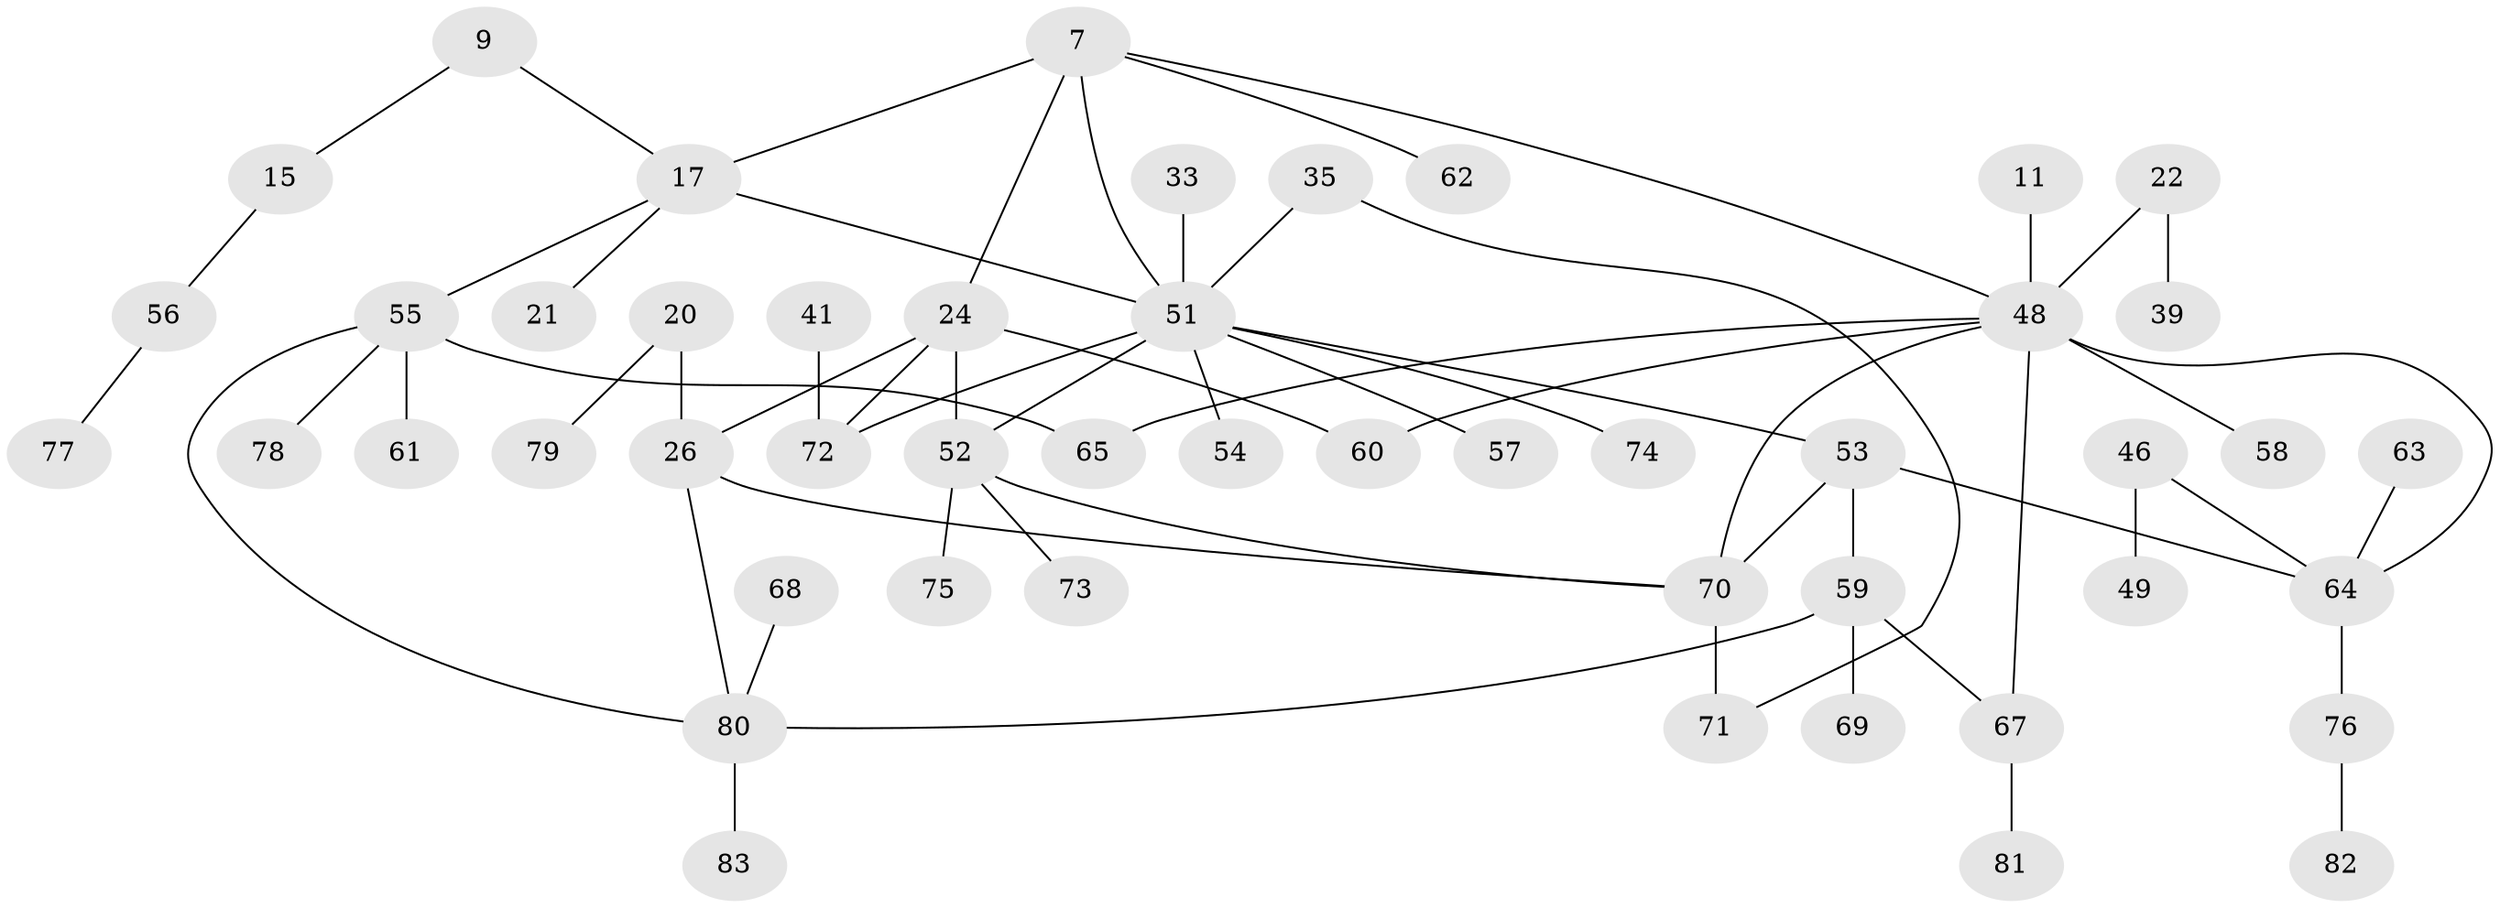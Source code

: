 // original degree distribution, {4: 0.14457831325301204, 5: 0.07228915662650602, 3: 0.1686746987951807, 6: 0.012048192771084338, 2: 0.26506024096385544, 1: 0.3373493975903614}
// Generated by graph-tools (version 1.1) at 2025/45/03/04/25 21:45:05]
// undirected, 49 vertices, 61 edges
graph export_dot {
graph [start="1"]
  node [color=gray90,style=filled];
  7 [super="+3"];
  9;
  11;
  15;
  17 [super="+6"];
  20;
  21;
  22;
  24 [super="+1"];
  26 [super="+16"];
  33;
  35;
  39;
  41;
  46;
  48 [super="+13+8+38"];
  49;
  51 [super="+28+29+36+34"];
  52 [super="+45"];
  53;
  54;
  55;
  56;
  57;
  58;
  59;
  60 [super="+50"];
  61;
  62;
  63;
  64 [super="+42+44"];
  65 [super="+47"];
  67 [super="+66"];
  68;
  69;
  70 [super="+27+40+37"];
  71;
  72 [super="+12"];
  73;
  74;
  75;
  76;
  77;
  78;
  79;
  80 [super="+43"];
  81;
  82;
  83;
  7 -- 17 [weight=2];
  7 -- 51;
  7 -- 24;
  7 -- 62;
  7 -- 48 [weight=2];
  9 -- 15;
  9 -- 17;
  11 -- 48;
  15 -- 56;
  17 -- 21;
  17 -- 55;
  17 -- 51;
  20 -- 79;
  20 -- 26;
  22 -- 39;
  22 -- 48;
  24 -- 72;
  24 -- 52;
  24 -- 26;
  24 -- 60;
  26 -- 80;
  26 -- 70;
  33 -- 51 [weight=2];
  35 -- 71;
  35 -- 51;
  41 -- 72;
  46 -- 49;
  46 -- 64;
  48 -- 58;
  48 -- 64;
  48 -- 67;
  48 -- 65;
  48 -- 70;
  48 -- 60;
  51 -- 53;
  51 -- 72 [weight=2];
  51 -- 54;
  51 -- 52;
  51 -- 74;
  51 -- 57;
  52 -- 70;
  52 -- 73;
  52 -- 75;
  53 -- 64;
  53 -- 59;
  53 -- 70;
  55 -- 61;
  55 -- 78;
  55 -- 80;
  55 -- 65;
  56 -- 77;
  59 -- 69;
  59 -- 80;
  59 -- 67;
  63 -- 64;
  64 -- 76;
  67 -- 81;
  68 -- 80;
  70 -- 71;
  76 -- 82;
  80 -- 83;
}
